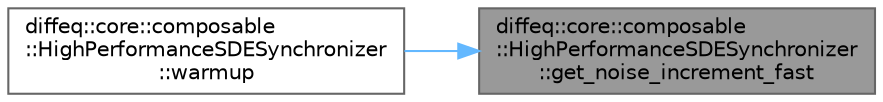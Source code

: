 digraph "diffeq::core::composable::HighPerformanceSDESynchronizer::get_noise_increment_fast"
{
 // LATEX_PDF_SIZE
  bgcolor="transparent";
  edge [fontname=Helvetica,fontsize=10,labelfontname=Helvetica,labelfontsize=10];
  node [fontname=Helvetica,fontsize=10,shape=box,height=0.2,width=0.4];
  rankdir="RL";
  Node1 [id="Node000001",label="diffeq::core::composable\l::HighPerformanceSDESynchronizer\l::get_noise_increment_fast",height=0.2,width=0.4,color="gray40", fillcolor="grey60", style="filled", fontcolor="black",tooltip="Get noise increment with ultra-low latency."];
  Node1 -> Node2 [id="edge1_Node000001_Node000002",dir="back",color="steelblue1",style="solid",tooltip=" "];
  Node2 [id="Node000002",label="diffeq::core::composable\l::HighPerformanceSDESynchronizer\l::warmup",height=0.2,width=0.4,color="grey40", fillcolor="white", style="filled",URL="$classdiffeq_1_1core_1_1composable_1_1_high_performance_s_d_e_synchronizer.html#a4d25ce6fd51600d1fe648a3c19417455",tooltip="Warmup system for optimal performance."];
}

